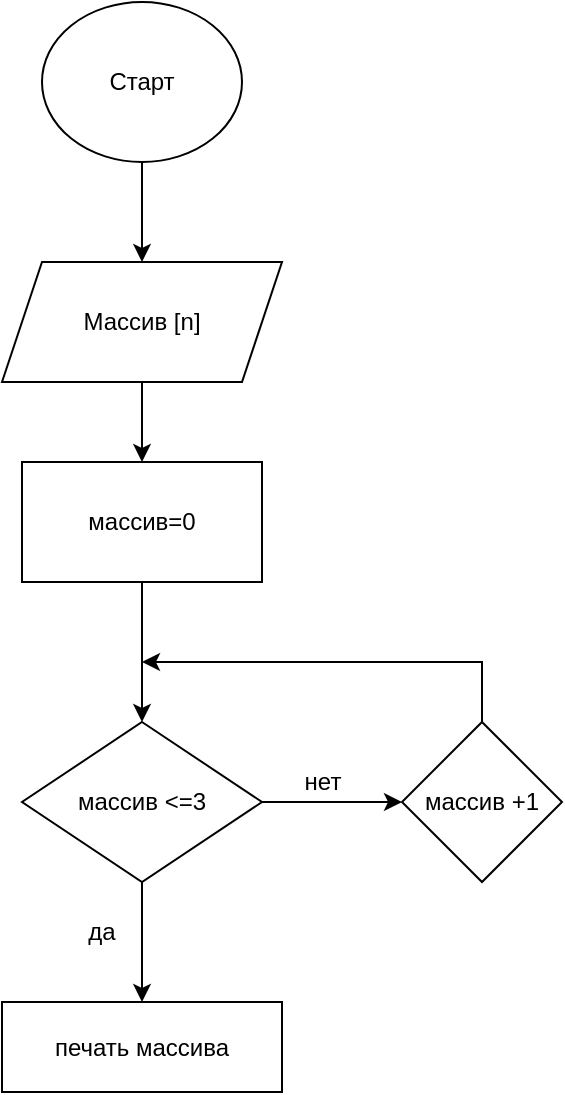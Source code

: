 <mxfile version="20.2.2" type="github">
  <diagram id="SBwbRePJ2c8m1DRj_hKI" name="Страница 1">
    <mxGraphModel dx="1038" dy="575" grid="1" gridSize="10" guides="1" tooltips="1" connect="1" arrows="1" fold="1" page="1" pageScale="1" pageWidth="827" pageHeight="1169" math="0" shadow="0">
      <root>
        <mxCell id="0" />
        <mxCell id="1" parent="0" />
        <mxCell id="Es_s32T5T8fHPbCg-Upx-3" value="" style="edgeStyle=orthogonalEdgeStyle;rounded=0;orthogonalLoop=1;jettySize=auto;html=1;" edge="1" parent="1" source="Es_s32T5T8fHPbCg-Upx-1" target="Es_s32T5T8fHPbCg-Upx-2">
          <mxGeometry relative="1" as="geometry" />
        </mxCell>
        <mxCell id="Es_s32T5T8fHPbCg-Upx-1" value="Старт" style="ellipse;whiteSpace=wrap;html=1;" vertex="1" parent="1">
          <mxGeometry x="270" y="40" width="100" height="80" as="geometry" />
        </mxCell>
        <mxCell id="Es_s32T5T8fHPbCg-Upx-5" value="" style="edgeStyle=orthogonalEdgeStyle;rounded=0;orthogonalLoop=1;jettySize=auto;html=1;" edge="1" parent="1" source="Es_s32T5T8fHPbCg-Upx-2" target="Es_s32T5T8fHPbCg-Upx-4">
          <mxGeometry relative="1" as="geometry" />
        </mxCell>
        <mxCell id="Es_s32T5T8fHPbCg-Upx-2" value="Массив [n]" style="shape=parallelogram;perimeter=parallelogramPerimeter;whiteSpace=wrap;html=1;fixedSize=1;" vertex="1" parent="1">
          <mxGeometry x="250" y="170" width="140" height="60" as="geometry" />
        </mxCell>
        <mxCell id="Es_s32T5T8fHPbCg-Upx-7" value="" style="edgeStyle=orthogonalEdgeStyle;rounded=0;orthogonalLoop=1;jettySize=auto;html=1;" edge="1" parent="1" source="Es_s32T5T8fHPbCg-Upx-4" target="Es_s32T5T8fHPbCg-Upx-6">
          <mxGeometry relative="1" as="geometry" />
        </mxCell>
        <mxCell id="Es_s32T5T8fHPbCg-Upx-4" value="массив=0" style="whiteSpace=wrap;html=1;" vertex="1" parent="1">
          <mxGeometry x="260" y="270" width="120" height="60" as="geometry" />
        </mxCell>
        <mxCell id="Es_s32T5T8fHPbCg-Upx-9" value="" style="edgeStyle=orthogonalEdgeStyle;rounded=0;orthogonalLoop=1;jettySize=auto;html=1;" edge="1" parent="1" source="Es_s32T5T8fHPbCg-Upx-6" target="Es_s32T5T8fHPbCg-Upx-8">
          <mxGeometry relative="1" as="geometry" />
        </mxCell>
        <mxCell id="Es_s32T5T8fHPbCg-Upx-15" value="" style="edgeStyle=orthogonalEdgeStyle;rounded=0;orthogonalLoop=1;jettySize=auto;html=1;" edge="1" parent="1" source="Es_s32T5T8fHPbCg-Upx-6" target="Es_s32T5T8fHPbCg-Upx-14">
          <mxGeometry relative="1" as="geometry" />
        </mxCell>
        <mxCell id="Es_s32T5T8fHPbCg-Upx-6" value="массив &amp;lt;=3" style="rhombus;whiteSpace=wrap;html=1;" vertex="1" parent="1">
          <mxGeometry x="260" y="400" width="120" height="80" as="geometry" />
        </mxCell>
        <mxCell id="Es_s32T5T8fHPbCg-Upx-13" value="" style="edgeStyle=orthogonalEdgeStyle;rounded=0;orthogonalLoop=1;jettySize=auto;html=1;" edge="1" parent="1" source="Es_s32T5T8fHPbCg-Upx-8">
          <mxGeometry relative="1" as="geometry">
            <mxPoint x="320" y="370" as="targetPoint" />
            <Array as="points">
              <mxPoint x="490" y="370" />
            </Array>
          </mxGeometry>
        </mxCell>
        <mxCell id="Es_s32T5T8fHPbCg-Upx-8" value="массив +1" style="rhombus;whiteSpace=wrap;html=1;" vertex="1" parent="1">
          <mxGeometry x="450" y="400" width="80" height="80" as="geometry" />
        </mxCell>
        <mxCell id="Es_s32T5T8fHPbCg-Upx-10" value="нет" style="text;html=1;align=center;verticalAlign=middle;resizable=0;points=[];autosize=1;strokeColor=none;fillColor=none;" vertex="1" parent="1">
          <mxGeometry x="390" y="415" width="40" height="30" as="geometry" />
        </mxCell>
        <mxCell id="Es_s32T5T8fHPbCg-Upx-14" value="печать массива" style="whiteSpace=wrap;html=1;" vertex="1" parent="1">
          <mxGeometry x="250" y="540" width="140" height="45" as="geometry" />
        </mxCell>
        <mxCell id="Es_s32T5T8fHPbCg-Upx-16" value="да" style="text;html=1;strokeColor=none;fillColor=none;align=center;verticalAlign=middle;whiteSpace=wrap;rounded=0;" vertex="1" parent="1">
          <mxGeometry x="270" y="490" width="60" height="30" as="geometry" />
        </mxCell>
      </root>
    </mxGraphModel>
  </diagram>
</mxfile>
